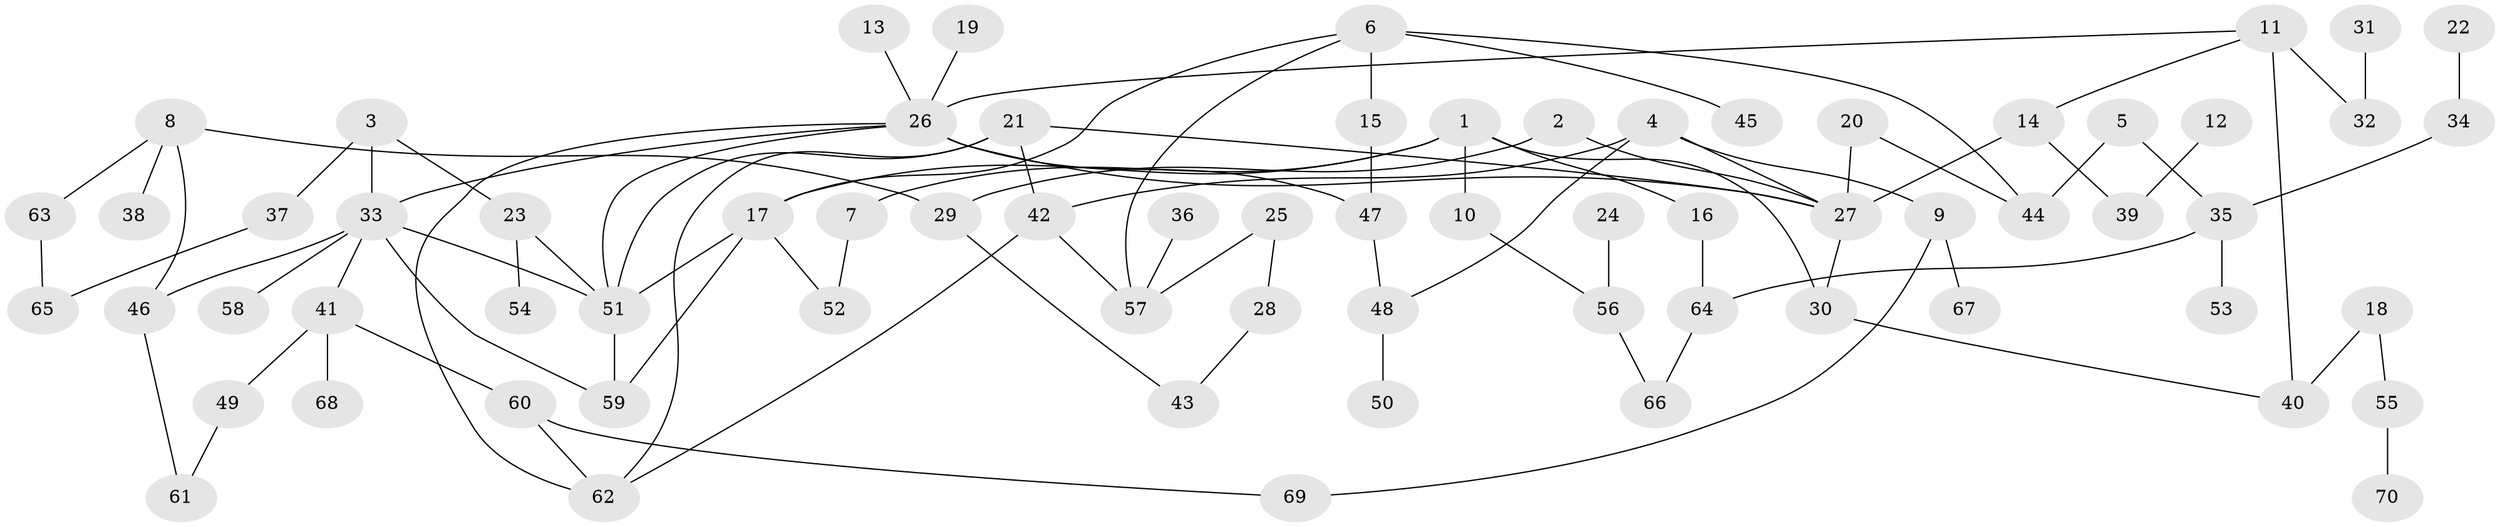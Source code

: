 // original degree distribution, {5: 0.07142857142857142, 6: 0.007142857142857143, 7: 0.02142857142857143, 2: 0.30714285714285716, 4: 0.08571428571428572, 3: 0.19285714285714287, 1: 0.3142857142857143}
// Generated by graph-tools (version 1.1) at 2025/01/03/09/25 03:01:04]
// undirected, 70 vertices, 93 edges
graph export_dot {
graph [start="1"]
  node [color=gray90,style=filled];
  1;
  2;
  3;
  4;
  5;
  6;
  7;
  8;
  9;
  10;
  11;
  12;
  13;
  14;
  15;
  16;
  17;
  18;
  19;
  20;
  21;
  22;
  23;
  24;
  25;
  26;
  27;
  28;
  29;
  30;
  31;
  32;
  33;
  34;
  35;
  36;
  37;
  38;
  39;
  40;
  41;
  42;
  43;
  44;
  45;
  46;
  47;
  48;
  49;
  50;
  51;
  52;
  53;
  54;
  55;
  56;
  57;
  58;
  59;
  60;
  61;
  62;
  63;
  64;
  65;
  66;
  67;
  68;
  69;
  70;
  1 -- 7 [weight=1.0];
  1 -- 10 [weight=1.0];
  1 -- 16 [weight=1.0];
  1 -- 17 [weight=1.0];
  1 -- 30 [weight=1.0];
  2 -- 27 [weight=1.0];
  2 -- 29 [weight=1.0];
  3 -- 23 [weight=1.0];
  3 -- 33 [weight=1.0];
  3 -- 37 [weight=1.0];
  4 -- 9 [weight=1.0];
  4 -- 27 [weight=1.0];
  4 -- 42 [weight=1.0];
  4 -- 48 [weight=1.0];
  5 -- 35 [weight=1.0];
  5 -- 44 [weight=1.0];
  6 -- 15 [weight=1.0];
  6 -- 17 [weight=1.0];
  6 -- 44 [weight=1.0];
  6 -- 45 [weight=1.0];
  6 -- 57 [weight=1.0];
  7 -- 52 [weight=1.0];
  8 -- 29 [weight=1.0];
  8 -- 38 [weight=1.0];
  8 -- 46 [weight=1.0];
  8 -- 63 [weight=1.0];
  9 -- 67 [weight=1.0];
  9 -- 69 [weight=1.0];
  10 -- 56 [weight=1.0];
  11 -- 14 [weight=1.0];
  11 -- 26 [weight=1.0];
  11 -- 32 [weight=1.0];
  11 -- 40 [weight=2.0];
  12 -- 39 [weight=1.0];
  13 -- 26 [weight=1.0];
  14 -- 27 [weight=1.0];
  14 -- 39 [weight=1.0];
  15 -- 47 [weight=1.0];
  16 -- 64 [weight=1.0];
  17 -- 51 [weight=1.0];
  17 -- 52 [weight=1.0];
  17 -- 59 [weight=1.0];
  18 -- 40 [weight=1.0];
  18 -- 55 [weight=1.0];
  19 -- 26 [weight=1.0];
  20 -- 27 [weight=1.0];
  20 -- 44 [weight=1.0];
  21 -- 27 [weight=1.0];
  21 -- 42 [weight=1.0];
  21 -- 51 [weight=1.0];
  21 -- 62 [weight=1.0];
  22 -- 34 [weight=1.0];
  23 -- 51 [weight=1.0];
  23 -- 54 [weight=1.0];
  24 -- 56 [weight=1.0];
  25 -- 28 [weight=1.0];
  25 -- 57 [weight=1.0];
  26 -- 27 [weight=2.0];
  26 -- 33 [weight=1.0];
  26 -- 47 [weight=3.0];
  26 -- 51 [weight=1.0];
  26 -- 62 [weight=1.0];
  27 -- 30 [weight=1.0];
  28 -- 43 [weight=1.0];
  29 -- 43 [weight=1.0];
  30 -- 40 [weight=1.0];
  31 -- 32 [weight=1.0];
  33 -- 41 [weight=1.0];
  33 -- 46 [weight=1.0];
  33 -- 51 [weight=1.0];
  33 -- 58 [weight=1.0];
  33 -- 59 [weight=1.0];
  34 -- 35 [weight=1.0];
  35 -- 53 [weight=1.0];
  35 -- 64 [weight=1.0];
  36 -- 57 [weight=1.0];
  37 -- 65 [weight=1.0];
  41 -- 49 [weight=1.0];
  41 -- 60 [weight=1.0];
  41 -- 68 [weight=1.0];
  42 -- 57 [weight=1.0];
  42 -- 62 [weight=1.0];
  46 -- 61 [weight=1.0];
  47 -- 48 [weight=1.0];
  48 -- 50 [weight=1.0];
  49 -- 61 [weight=1.0];
  51 -- 59 [weight=1.0];
  55 -- 70 [weight=1.0];
  56 -- 66 [weight=1.0];
  60 -- 62 [weight=1.0];
  60 -- 69 [weight=1.0];
  63 -- 65 [weight=1.0];
  64 -- 66 [weight=1.0];
}
